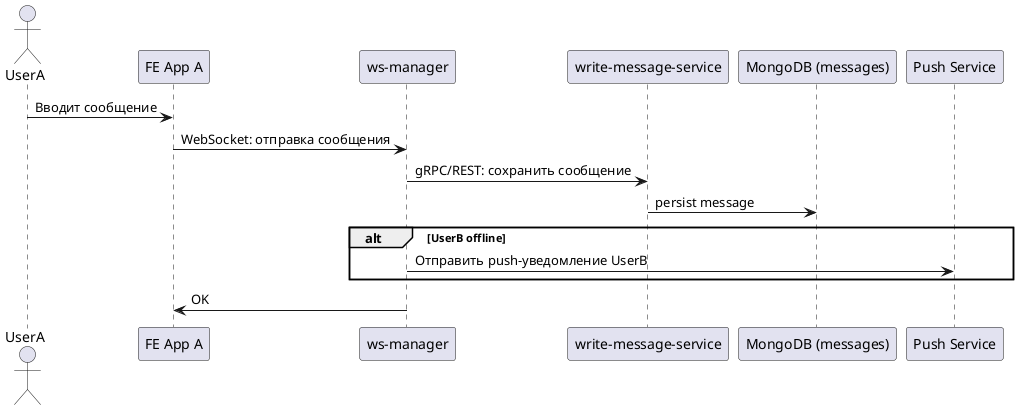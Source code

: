 @startuml
actor UserA
participant "FE App A" as FE_A
participant "ws-manager" as WS
participant "write-message-service" as WMS
participant "MongoDB (messages)" as Mongo
participant "Push Service" as Push

UserA -> FE_A: Вводит сообщение
FE_A -> WS: WebSocket: отправка сообщения
WS -> WMS: gRPC/REST: сохранить сообщение
WMS -> Mongo: persist message
alt UserB offline
    WS -> Push: Отправить push-уведомление UserB
end
WS -> FE_A: OK
@enduml